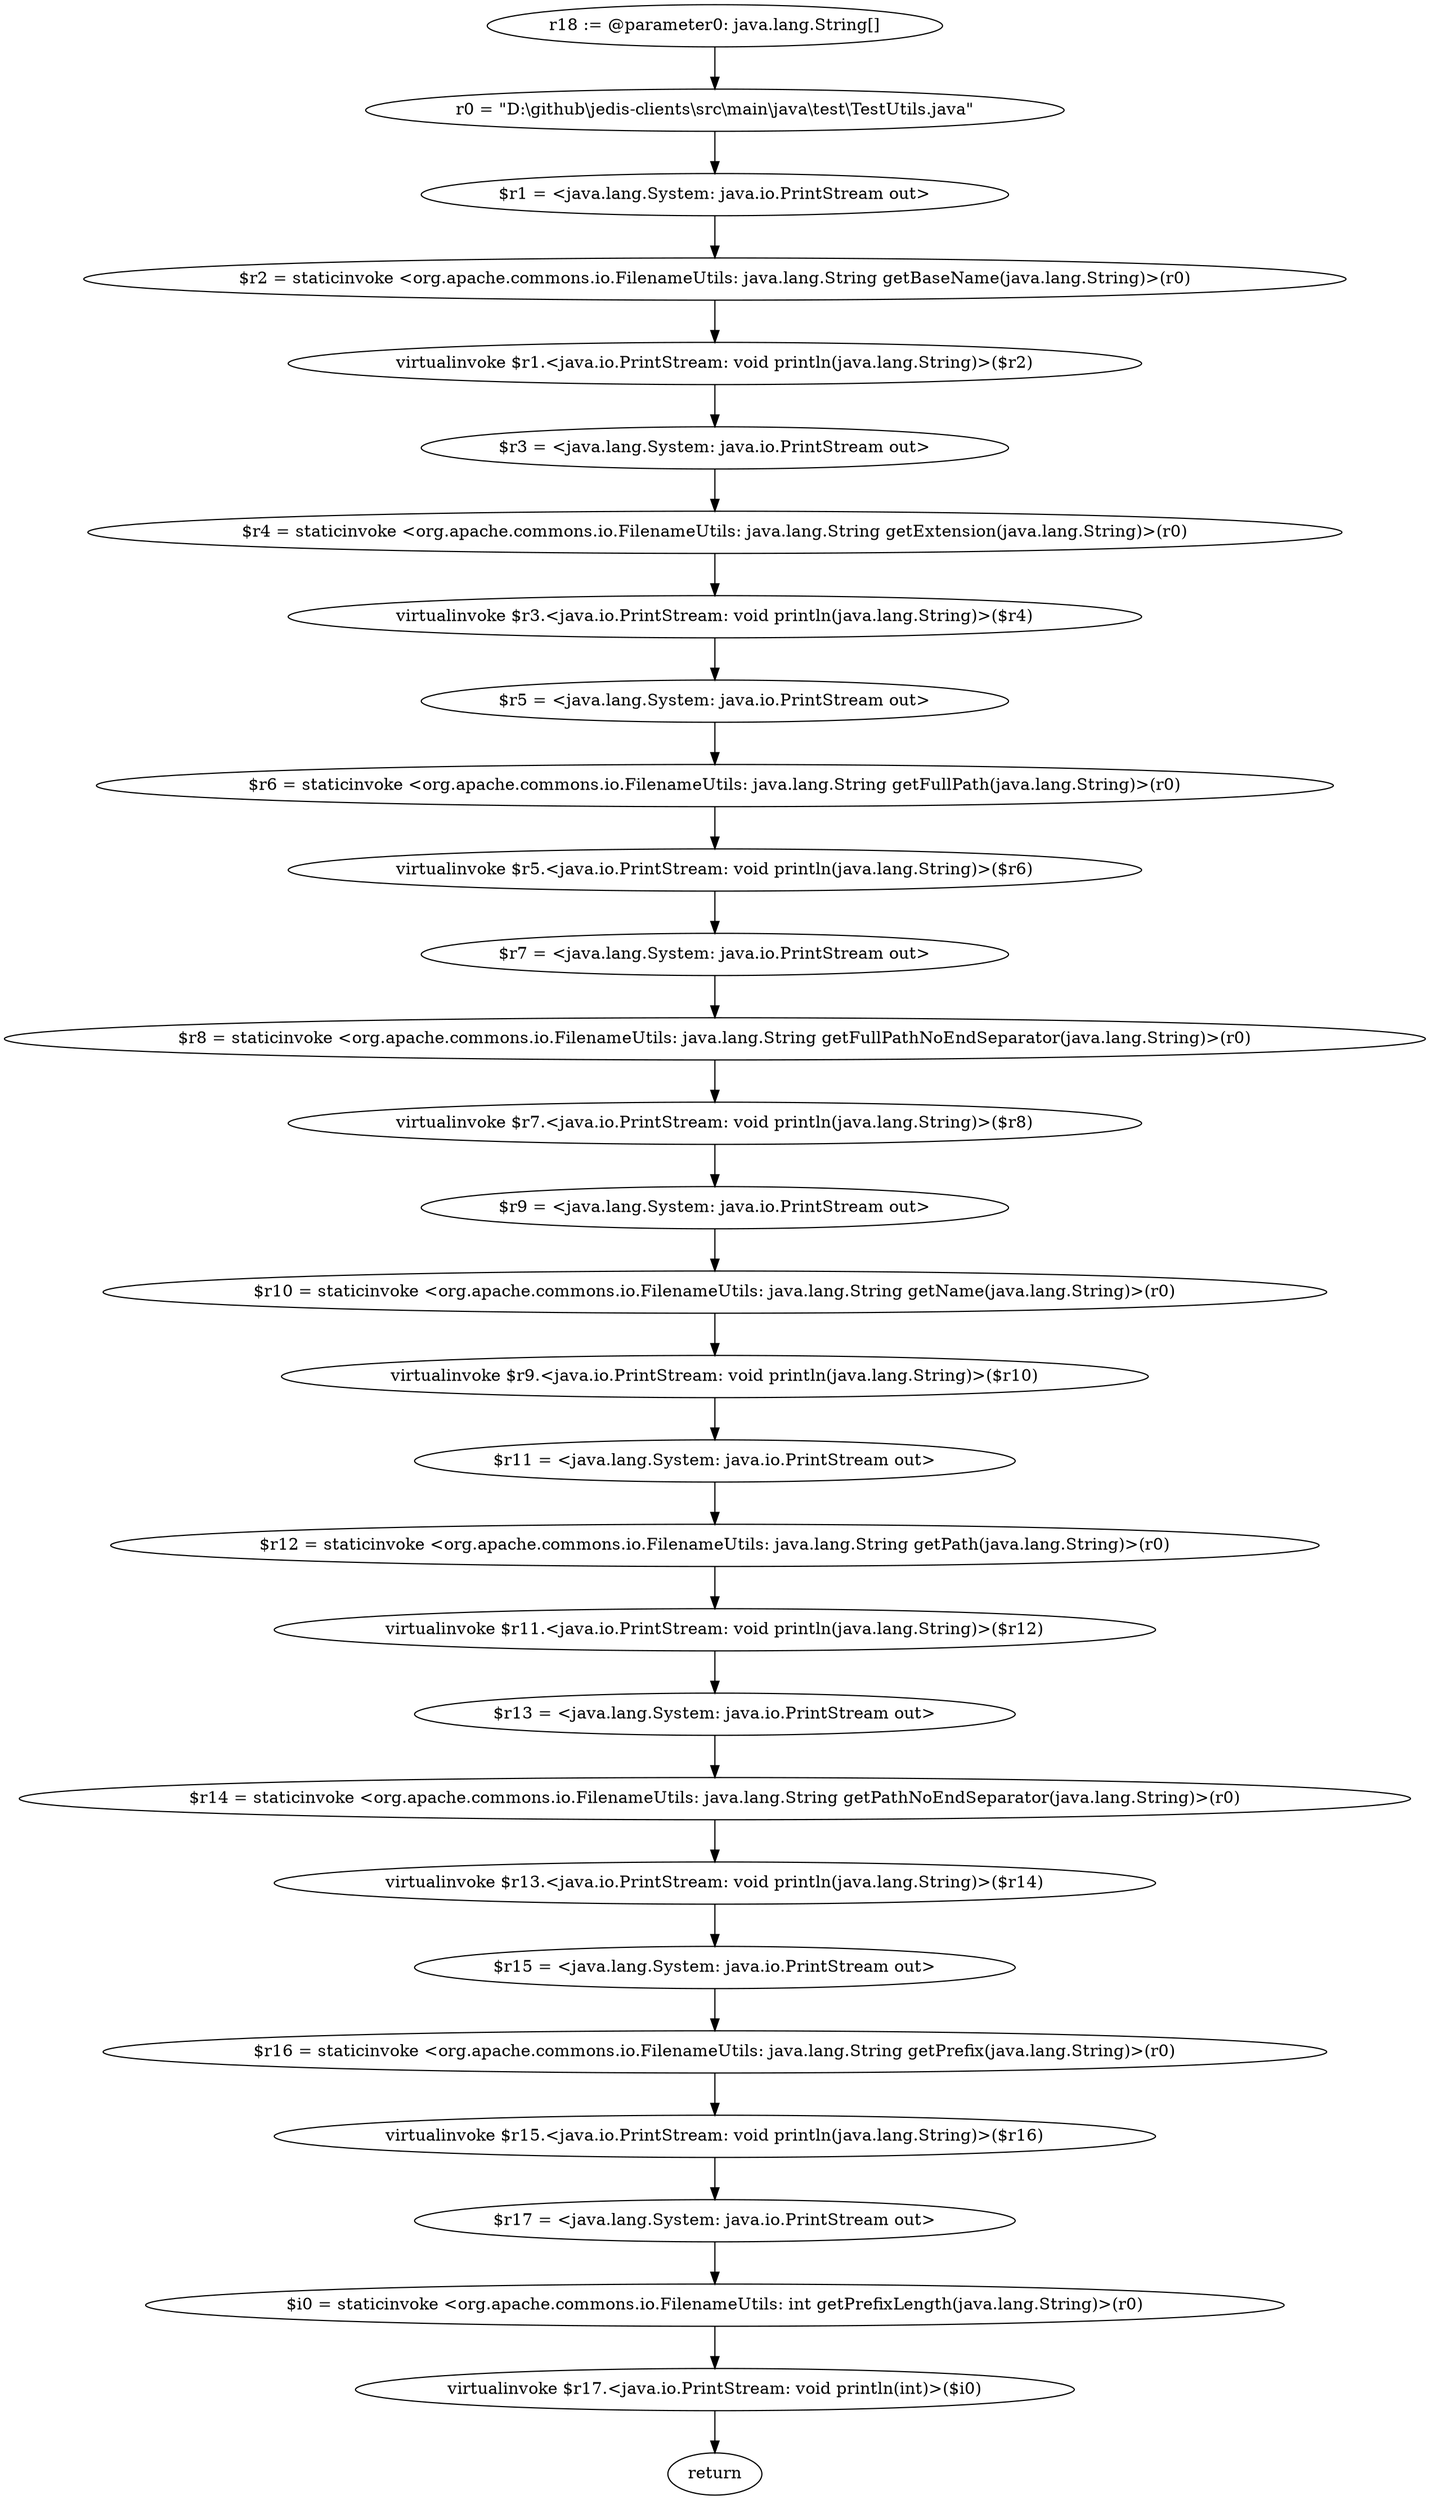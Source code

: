 digraph "unitGraph" {
    "r18 := @parameter0: java.lang.String[]"
    "r0 = \"D:\\github\\jedis-clients\\src\\main\\java\\test\\TestUtils.java\""
    "$r1 = <java.lang.System: java.io.PrintStream out>"
    "$r2 = staticinvoke <org.apache.commons.io.FilenameUtils: java.lang.String getBaseName(java.lang.String)>(r0)"
    "virtualinvoke $r1.<java.io.PrintStream: void println(java.lang.String)>($r2)"
    "$r3 = <java.lang.System: java.io.PrintStream out>"
    "$r4 = staticinvoke <org.apache.commons.io.FilenameUtils: java.lang.String getExtension(java.lang.String)>(r0)"
    "virtualinvoke $r3.<java.io.PrintStream: void println(java.lang.String)>($r4)"
    "$r5 = <java.lang.System: java.io.PrintStream out>"
    "$r6 = staticinvoke <org.apache.commons.io.FilenameUtils: java.lang.String getFullPath(java.lang.String)>(r0)"
    "virtualinvoke $r5.<java.io.PrintStream: void println(java.lang.String)>($r6)"
    "$r7 = <java.lang.System: java.io.PrintStream out>"
    "$r8 = staticinvoke <org.apache.commons.io.FilenameUtils: java.lang.String getFullPathNoEndSeparator(java.lang.String)>(r0)"
    "virtualinvoke $r7.<java.io.PrintStream: void println(java.lang.String)>($r8)"
    "$r9 = <java.lang.System: java.io.PrintStream out>"
    "$r10 = staticinvoke <org.apache.commons.io.FilenameUtils: java.lang.String getName(java.lang.String)>(r0)"
    "virtualinvoke $r9.<java.io.PrintStream: void println(java.lang.String)>($r10)"
    "$r11 = <java.lang.System: java.io.PrintStream out>"
    "$r12 = staticinvoke <org.apache.commons.io.FilenameUtils: java.lang.String getPath(java.lang.String)>(r0)"
    "virtualinvoke $r11.<java.io.PrintStream: void println(java.lang.String)>($r12)"
    "$r13 = <java.lang.System: java.io.PrintStream out>"
    "$r14 = staticinvoke <org.apache.commons.io.FilenameUtils: java.lang.String getPathNoEndSeparator(java.lang.String)>(r0)"
    "virtualinvoke $r13.<java.io.PrintStream: void println(java.lang.String)>($r14)"
    "$r15 = <java.lang.System: java.io.PrintStream out>"
    "$r16 = staticinvoke <org.apache.commons.io.FilenameUtils: java.lang.String getPrefix(java.lang.String)>(r0)"
    "virtualinvoke $r15.<java.io.PrintStream: void println(java.lang.String)>($r16)"
    "$r17 = <java.lang.System: java.io.PrintStream out>"
    "$i0 = staticinvoke <org.apache.commons.io.FilenameUtils: int getPrefixLength(java.lang.String)>(r0)"
    "virtualinvoke $r17.<java.io.PrintStream: void println(int)>($i0)"
    "return"
    "r18 := @parameter0: java.lang.String[]"->"r0 = \"D:\\github\\jedis-clients\\src\\main\\java\\test\\TestUtils.java\"";
    "r0 = \"D:\\github\\jedis-clients\\src\\main\\java\\test\\TestUtils.java\""->"$r1 = <java.lang.System: java.io.PrintStream out>";
    "$r1 = <java.lang.System: java.io.PrintStream out>"->"$r2 = staticinvoke <org.apache.commons.io.FilenameUtils: java.lang.String getBaseName(java.lang.String)>(r0)";
    "$r2 = staticinvoke <org.apache.commons.io.FilenameUtils: java.lang.String getBaseName(java.lang.String)>(r0)"->"virtualinvoke $r1.<java.io.PrintStream: void println(java.lang.String)>($r2)";
    "virtualinvoke $r1.<java.io.PrintStream: void println(java.lang.String)>($r2)"->"$r3 = <java.lang.System: java.io.PrintStream out>";
    "$r3 = <java.lang.System: java.io.PrintStream out>"->"$r4 = staticinvoke <org.apache.commons.io.FilenameUtils: java.lang.String getExtension(java.lang.String)>(r0)";
    "$r4 = staticinvoke <org.apache.commons.io.FilenameUtils: java.lang.String getExtension(java.lang.String)>(r0)"->"virtualinvoke $r3.<java.io.PrintStream: void println(java.lang.String)>($r4)";
    "virtualinvoke $r3.<java.io.PrintStream: void println(java.lang.String)>($r4)"->"$r5 = <java.lang.System: java.io.PrintStream out>";
    "$r5 = <java.lang.System: java.io.PrintStream out>"->"$r6 = staticinvoke <org.apache.commons.io.FilenameUtils: java.lang.String getFullPath(java.lang.String)>(r0)";
    "$r6 = staticinvoke <org.apache.commons.io.FilenameUtils: java.lang.String getFullPath(java.lang.String)>(r0)"->"virtualinvoke $r5.<java.io.PrintStream: void println(java.lang.String)>($r6)";
    "virtualinvoke $r5.<java.io.PrintStream: void println(java.lang.String)>($r6)"->"$r7 = <java.lang.System: java.io.PrintStream out>";
    "$r7 = <java.lang.System: java.io.PrintStream out>"->"$r8 = staticinvoke <org.apache.commons.io.FilenameUtils: java.lang.String getFullPathNoEndSeparator(java.lang.String)>(r0)";
    "$r8 = staticinvoke <org.apache.commons.io.FilenameUtils: java.lang.String getFullPathNoEndSeparator(java.lang.String)>(r0)"->"virtualinvoke $r7.<java.io.PrintStream: void println(java.lang.String)>($r8)";
    "virtualinvoke $r7.<java.io.PrintStream: void println(java.lang.String)>($r8)"->"$r9 = <java.lang.System: java.io.PrintStream out>";
    "$r9 = <java.lang.System: java.io.PrintStream out>"->"$r10 = staticinvoke <org.apache.commons.io.FilenameUtils: java.lang.String getName(java.lang.String)>(r0)";
    "$r10 = staticinvoke <org.apache.commons.io.FilenameUtils: java.lang.String getName(java.lang.String)>(r0)"->"virtualinvoke $r9.<java.io.PrintStream: void println(java.lang.String)>($r10)";
    "virtualinvoke $r9.<java.io.PrintStream: void println(java.lang.String)>($r10)"->"$r11 = <java.lang.System: java.io.PrintStream out>";
    "$r11 = <java.lang.System: java.io.PrintStream out>"->"$r12 = staticinvoke <org.apache.commons.io.FilenameUtils: java.lang.String getPath(java.lang.String)>(r0)";
    "$r12 = staticinvoke <org.apache.commons.io.FilenameUtils: java.lang.String getPath(java.lang.String)>(r0)"->"virtualinvoke $r11.<java.io.PrintStream: void println(java.lang.String)>($r12)";
    "virtualinvoke $r11.<java.io.PrintStream: void println(java.lang.String)>($r12)"->"$r13 = <java.lang.System: java.io.PrintStream out>";
    "$r13 = <java.lang.System: java.io.PrintStream out>"->"$r14 = staticinvoke <org.apache.commons.io.FilenameUtils: java.lang.String getPathNoEndSeparator(java.lang.String)>(r0)";
    "$r14 = staticinvoke <org.apache.commons.io.FilenameUtils: java.lang.String getPathNoEndSeparator(java.lang.String)>(r0)"->"virtualinvoke $r13.<java.io.PrintStream: void println(java.lang.String)>($r14)";
    "virtualinvoke $r13.<java.io.PrintStream: void println(java.lang.String)>($r14)"->"$r15 = <java.lang.System: java.io.PrintStream out>";
    "$r15 = <java.lang.System: java.io.PrintStream out>"->"$r16 = staticinvoke <org.apache.commons.io.FilenameUtils: java.lang.String getPrefix(java.lang.String)>(r0)";
    "$r16 = staticinvoke <org.apache.commons.io.FilenameUtils: java.lang.String getPrefix(java.lang.String)>(r0)"->"virtualinvoke $r15.<java.io.PrintStream: void println(java.lang.String)>($r16)";
    "virtualinvoke $r15.<java.io.PrintStream: void println(java.lang.String)>($r16)"->"$r17 = <java.lang.System: java.io.PrintStream out>";
    "$r17 = <java.lang.System: java.io.PrintStream out>"->"$i0 = staticinvoke <org.apache.commons.io.FilenameUtils: int getPrefixLength(java.lang.String)>(r0)";
    "$i0 = staticinvoke <org.apache.commons.io.FilenameUtils: int getPrefixLength(java.lang.String)>(r0)"->"virtualinvoke $r17.<java.io.PrintStream: void println(int)>($i0)";
    "virtualinvoke $r17.<java.io.PrintStream: void println(int)>($i0)"->"return";
}
